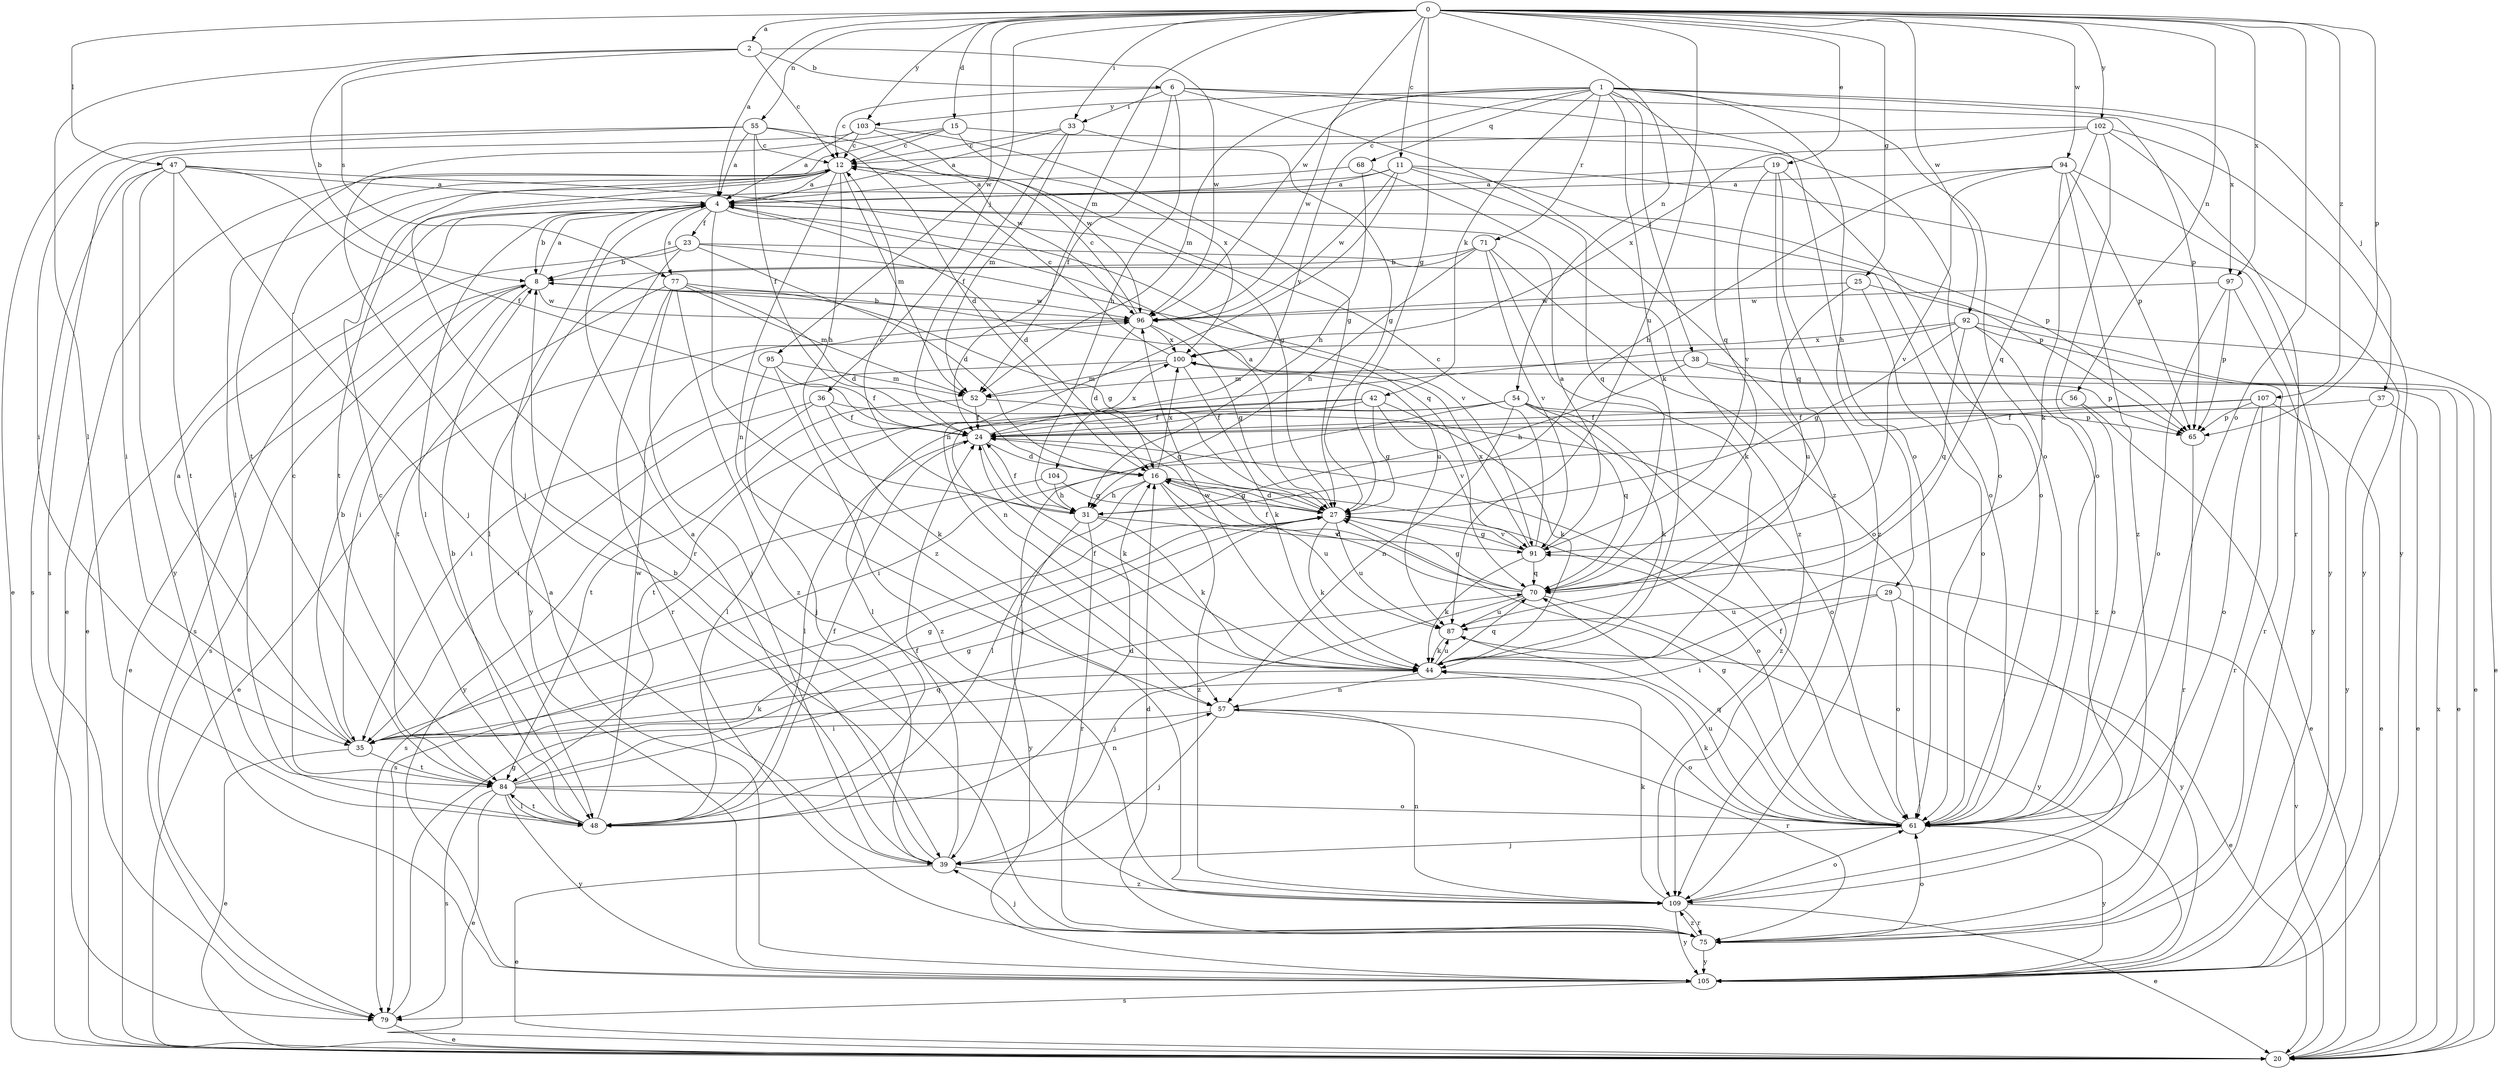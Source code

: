 strict digraph  {
0;
1;
2;
4;
6;
8;
11;
12;
15;
16;
19;
20;
23;
24;
25;
27;
29;
31;
33;
35;
36;
37;
38;
39;
42;
44;
47;
48;
52;
54;
55;
56;
57;
61;
65;
68;
70;
71;
75;
77;
79;
84;
87;
91;
92;
94;
95;
96;
97;
100;
102;
103;
104;
105;
107;
109;
0 -> 2  [label=a];
0 -> 4  [label=a];
0 -> 11  [label=c];
0 -> 15  [label=d];
0 -> 19  [label=e];
0 -> 25  [label=g];
0 -> 27  [label=g];
0 -> 33  [label=i];
0 -> 36  [label=j];
0 -> 47  [label=l];
0 -> 52  [label=m];
0 -> 54  [label=n];
0 -> 55  [label=n];
0 -> 56  [label=n];
0 -> 61  [label=o];
0 -> 65  [label=p];
0 -> 87  [label=u];
0 -> 92  [label=w];
0 -> 94  [label=w];
0 -> 95  [label=w];
0 -> 96  [label=w];
0 -> 97  [label=x];
0 -> 102  [label=y];
0 -> 103  [label=y];
0 -> 107  [label=z];
1 -> 29  [label=h];
1 -> 37  [label=j];
1 -> 38  [label=j];
1 -> 42  [label=k];
1 -> 44  [label=k];
1 -> 52  [label=m];
1 -> 61  [label=o];
1 -> 68  [label=q];
1 -> 70  [label=q];
1 -> 71  [label=r];
1 -> 96  [label=w];
1 -> 97  [label=x];
1 -> 103  [label=y];
1 -> 104  [label=y];
2 -> 6  [label=b];
2 -> 8  [label=b];
2 -> 12  [label=c];
2 -> 48  [label=l];
2 -> 77  [label=s];
2 -> 96  [label=w];
4 -> 8  [label=b];
4 -> 16  [label=d];
4 -> 20  [label=e];
4 -> 23  [label=f];
4 -> 48  [label=l];
4 -> 65  [label=p];
4 -> 70  [label=q];
4 -> 77  [label=s];
4 -> 109  [label=z];
6 -> 12  [label=c];
6 -> 24  [label=f];
6 -> 31  [label=h];
6 -> 33  [label=i];
6 -> 61  [label=o];
6 -> 65  [label=p];
6 -> 109  [label=z];
8 -> 4  [label=a];
8 -> 20  [label=e];
8 -> 27  [label=g];
8 -> 35  [label=i];
8 -> 79  [label=s];
8 -> 87  [label=u];
8 -> 96  [label=w];
11 -> 4  [label=a];
11 -> 57  [label=n];
11 -> 61  [label=o];
11 -> 70  [label=q];
11 -> 84  [label=t];
11 -> 96  [label=w];
11 -> 105  [label=y];
12 -> 4  [label=a];
12 -> 20  [label=e];
12 -> 31  [label=h];
12 -> 48  [label=l];
12 -> 52  [label=m];
12 -> 57  [label=n];
12 -> 75  [label=r];
15 -> 12  [label=c];
15 -> 39  [label=j];
15 -> 61  [label=o];
15 -> 84  [label=t];
15 -> 100  [label=x];
16 -> 27  [label=g];
16 -> 31  [label=h];
16 -> 48  [label=l];
16 -> 61  [label=o];
16 -> 87  [label=u];
16 -> 100  [label=x];
16 -> 109  [label=z];
19 -> 4  [label=a];
19 -> 61  [label=o];
19 -> 70  [label=q];
19 -> 91  [label=v];
19 -> 109  [label=z];
20 -> 91  [label=v];
20 -> 100  [label=x];
23 -> 8  [label=b];
23 -> 16  [label=d];
23 -> 65  [label=p];
23 -> 79  [label=s];
23 -> 91  [label=v];
23 -> 105  [label=y];
24 -> 16  [label=d];
24 -> 44  [label=k];
24 -> 48  [label=l];
24 -> 100  [label=x];
25 -> 20  [label=e];
25 -> 61  [label=o];
25 -> 87  [label=u];
25 -> 96  [label=w];
27 -> 4  [label=a];
27 -> 16  [label=d];
27 -> 44  [label=k];
27 -> 79  [label=s];
27 -> 87  [label=u];
27 -> 91  [label=v];
29 -> 35  [label=i];
29 -> 61  [label=o];
29 -> 87  [label=u];
29 -> 105  [label=y];
31 -> 12  [label=c];
31 -> 24  [label=f];
31 -> 44  [label=k];
31 -> 75  [label=r];
31 -> 91  [label=v];
31 -> 105  [label=y];
33 -> 4  [label=a];
33 -> 12  [label=c];
33 -> 24  [label=f];
33 -> 27  [label=g];
33 -> 52  [label=m];
35 -> 4  [label=a];
35 -> 8  [label=b];
35 -> 20  [label=e];
35 -> 27  [label=g];
35 -> 44  [label=k];
35 -> 84  [label=t];
36 -> 24  [label=f];
36 -> 35  [label=i];
36 -> 44  [label=k];
36 -> 61  [label=o];
36 -> 105  [label=y];
37 -> 20  [label=e];
37 -> 24  [label=f];
37 -> 105  [label=y];
38 -> 20  [label=e];
38 -> 31  [label=h];
38 -> 52  [label=m];
38 -> 65  [label=p];
39 -> 4  [label=a];
39 -> 8  [label=b];
39 -> 20  [label=e];
39 -> 24  [label=f];
39 -> 109  [label=z];
42 -> 24  [label=f];
42 -> 27  [label=g];
42 -> 44  [label=k];
42 -> 48  [label=l];
42 -> 84  [label=t];
42 -> 91  [label=v];
44 -> 24  [label=f];
44 -> 57  [label=n];
44 -> 70  [label=q];
44 -> 87  [label=u];
44 -> 96  [label=w];
47 -> 4  [label=a];
47 -> 24  [label=f];
47 -> 27  [label=g];
47 -> 35  [label=i];
47 -> 39  [label=j];
47 -> 79  [label=s];
47 -> 84  [label=t];
47 -> 105  [label=y];
48 -> 8  [label=b];
48 -> 12  [label=c];
48 -> 16  [label=d];
48 -> 24  [label=f];
48 -> 84  [label=t];
48 -> 96  [label=w];
52 -> 24  [label=f];
52 -> 27  [label=g];
52 -> 84  [label=t];
54 -> 24  [label=f];
54 -> 39  [label=j];
54 -> 44  [label=k];
54 -> 48  [label=l];
54 -> 57  [label=n];
54 -> 65  [label=p];
54 -> 70  [label=q];
54 -> 109  [label=z];
55 -> 4  [label=a];
55 -> 12  [label=c];
55 -> 16  [label=d];
55 -> 20  [label=e];
55 -> 24  [label=f];
55 -> 35  [label=i];
55 -> 96  [label=w];
56 -> 20  [label=e];
56 -> 24  [label=f];
56 -> 61  [label=o];
57 -> 35  [label=i];
57 -> 39  [label=j];
57 -> 61  [label=o];
57 -> 75  [label=r];
61 -> 24  [label=f];
61 -> 27  [label=g];
61 -> 39  [label=j];
61 -> 44  [label=k];
61 -> 70  [label=q];
61 -> 87  [label=u];
61 -> 105  [label=y];
65 -> 75  [label=r];
68 -> 4  [label=a];
68 -> 31  [label=h];
68 -> 109  [label=z];
70 -> 16  [label=d];
70 -> 24  [label=f];
70 -> 27  [label=g];
70 -> 39  [label=j];
70 -> 87  [label=u];
70 -> 105  [label=y];
71 -> 8  [label=b];
71 -> 31  [label=h];
71 -> 44  [label=k];
71 -> 48  [label=l];
71 -> 61  [label=o];
71 -> 91  [label=v];
75 -> 16  [label=d];
75 -> 39  [label=j];
75 -> 61  [label=o];
75 -> 105  [label=y];
75 -> 109  [label=z];
77 -> 16  [label=d];
77 -> 39  [label=j];
77 -> 52  [label=m];
77 -> 75  [label=r];
77 -> 84  [label=t];
77 -> 96  [label=w];
77 -> 109  [label=z];
79 -> 20  [label=e];
79 -> 27  [label=g];
84 -> 12  [label=c];
84 -> 20  [label=e];
84 -> 27  [label=g];
84 -> 48  [label=l];
84 -> 57  [label=n];
84 -> 61  [label=o];
84 -> 70  [label=q];
84 -> 79  [label=s];
84 -> 105  [label=y];
87 -> 20  [label=e];
87 -> 44  [label=k];
91 -> 4  [label=a];
91 -> 12  [label=c];
91 -> 27  [label=g];
91 -> 44  [label=k];
91 -> 70  [label=q];
91 -> 100  [label=x];
92 -> 20  [label=e];
92 -> 27  [label=g];
92 -> 57  [label=n];
92 -> 70  [label=q];
92 -> 75  [label=r];
92 -> 100  [label=x];
92 -> 109  [label=z];
94 -> 4  [label=a];
94 -> 31  [label=h];
94 -> 44  [label=k];
94 -> 65  [label=p];
94 -> 91  [label=v];
94 -> 105  [label=y];
94 -> 109  [label=z];
95 -> 24  [label=f];
95 -> 39  [label=j];
95 -> 52  [label=m];
95 -> 109  [label=z];
96 -> 8  [label=b];
96 -> 12  [label=c];
96 -> 16  [label=d];
96 -> 20  [label=e];
96 -> 27  [label=g];
96 -> 100  [label=x];
97 -> 61  [label=o];
97 -> 65  [label=p];
97 -> 96  [label=w];
97 -> 105  [label=y];
100 -> 12  [label=c];
100 -> 35  [label=i];
100 -> 44  [label=k];
100 -> 52  [label=m];
102 -> 12  [label=c];
102 -> 61  [label=o];
102 -> 70  [label=q];
102 -> 75  [label=r];
102 -> 100  [label=x];
102 -> 105  [label=y];
103 -> 4  [label=a];
103 -> 12  [label=c];
103 -> 27  [label=g];
103 -> 79  [label=s];
103 -> 96  [label=w];
104 -> 27  [label=g];
104 -> 31  [label=h];
104 -> 79  [label=s];
105 -> 4  [label=a];
105 -> 79  [label=s];
107 -> 20  [label=e];
107 -> 24  [label=f];
107 -> 35  [label=i];
107 -> 61  [label=o];
107 -> 65  [label=p];
107 -> 75  [label=r];
109 -> 20  [label=e];
109 -> 44  [label=k];
109 -> 57  [label=n];
109 -> 61  [label=o];
109 -> 75  [label=r];
109 -> 105  [label=y];
}
